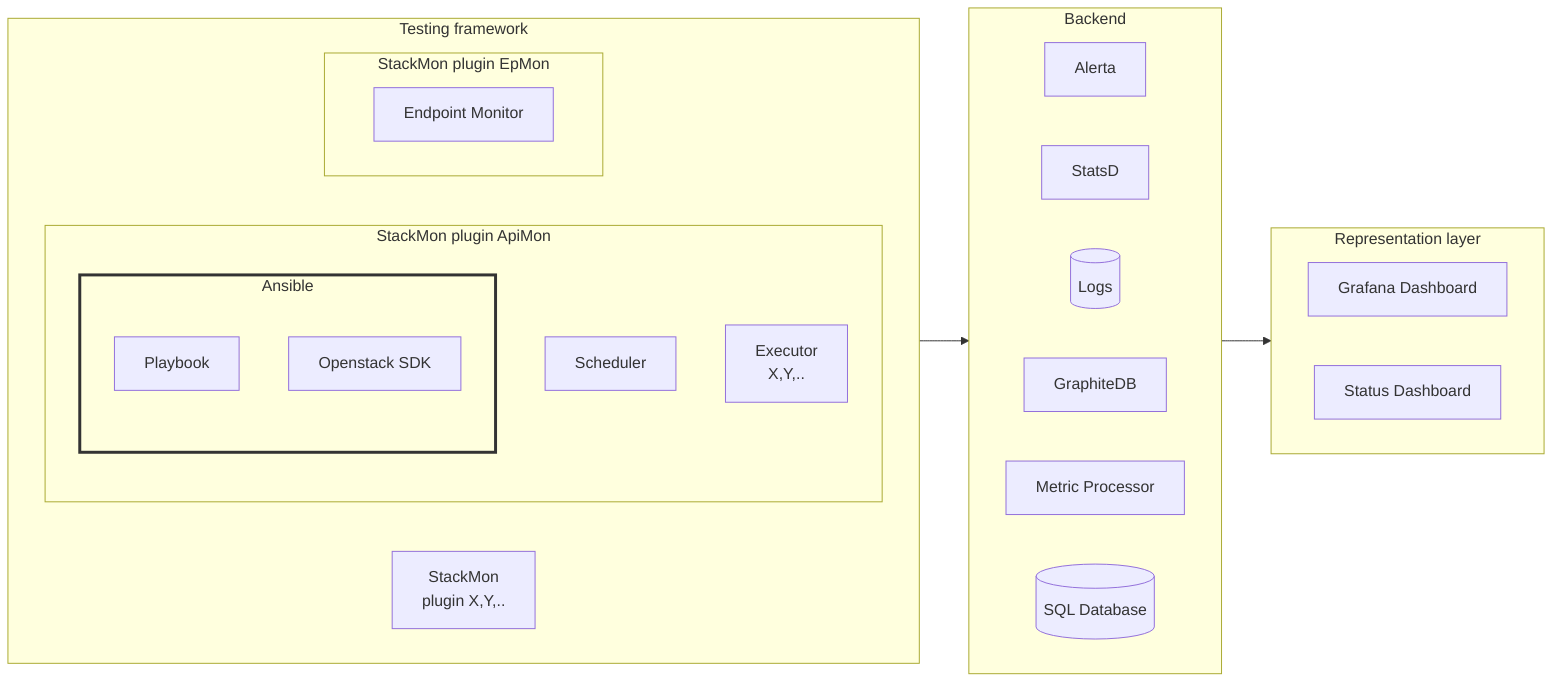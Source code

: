 flowchart LR
  A[Alerta]
  StatsD[StatsD]
  Swift[(Logs)]
  Graphite[GraphiteDB]
  M[Metric Processor]
  Grafana[Grafana Dashboard]
  DB1[(SQL Database)]
  SD[Status Dashboard]
  
  subgraph tester ["Testing framework"]
    direction LR
    subgraph apimon ["StackMon plugin ApiMon"]
      SCH[Scheduler]
      EX[Executor\n X,Y,..]
      subgraph Ansible
          style Ansible stroke:#333,stroke-width:3px;
          P[Playbook]
          SDK[Openstack SDK]
      end
    end
  
    subgraph epmon ["StackMon plugin EpMon"]
      direction LR
      E[Endpoint Monitor]
    end
  
    C[StackMon\n plugin X,Y,..]
  end
  
  subgraph backend ["Backend"]
    direction LR
    A
    StatsD
    Graphite
    M
    DB1
    Swift
  end
  
  subgraph frontend ["Representation layer"]
    direction LR
    Grafana
    SD
  end
  
  tester --> backend
  backend --> frontend